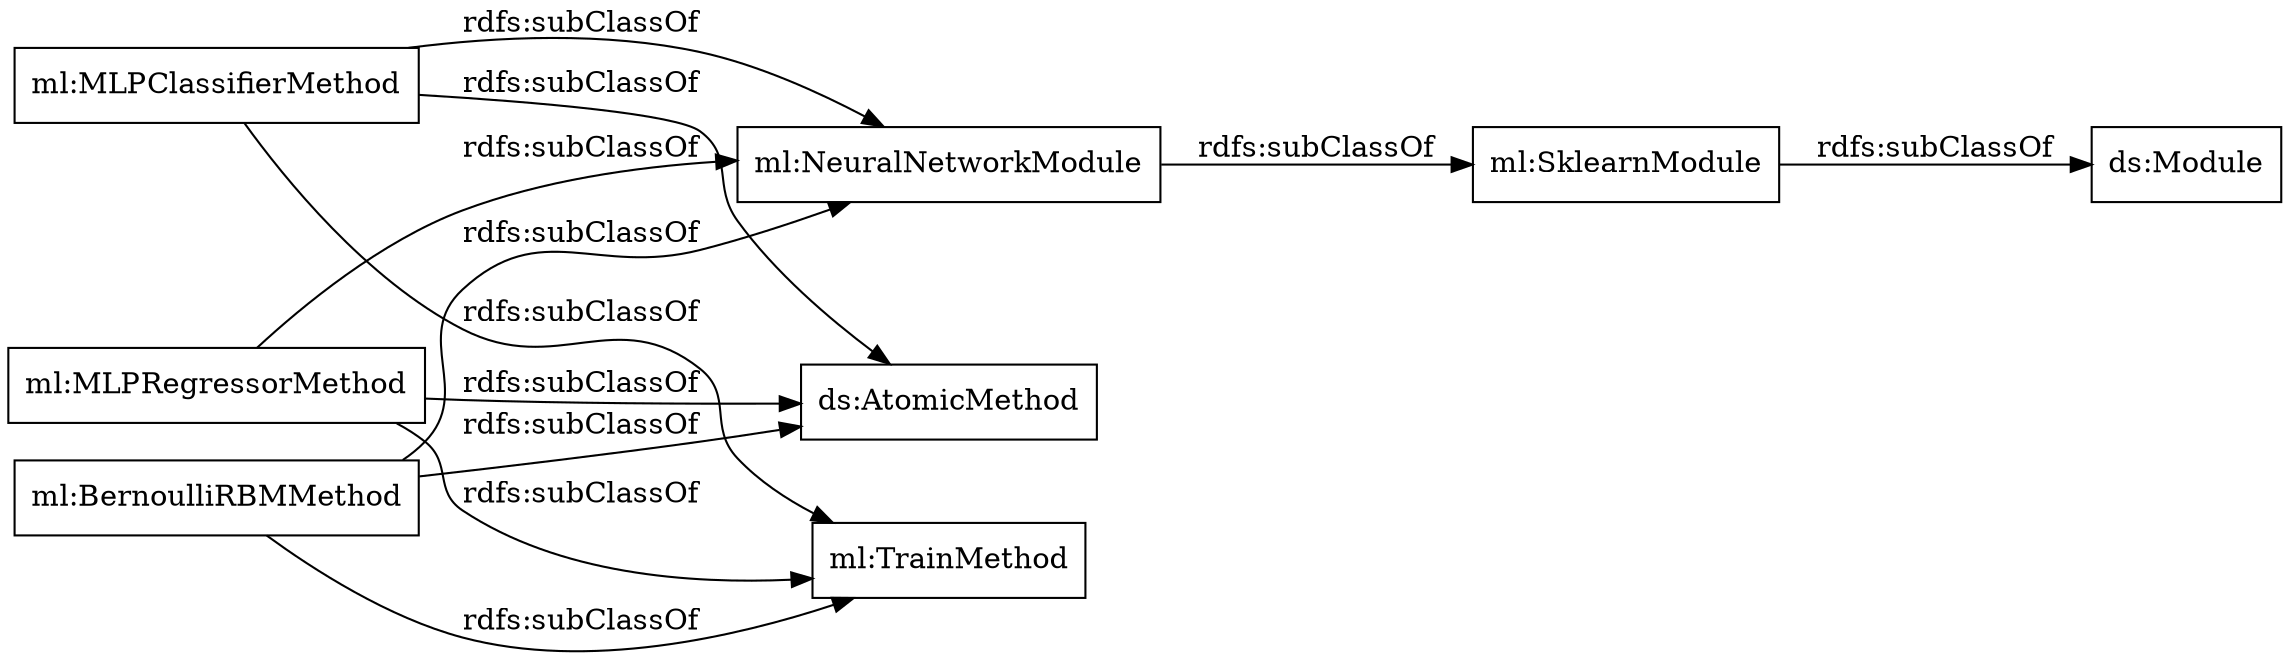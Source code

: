 digraph ar2dtool_diagram { 
rankdir=LR;
size="1000"
node [shape = rectangle, color="black"]; "ml:MLPRegressorMethod" "ml:MLPClassifierMethod" "ml:BernoulliRBMMethod" "ml:NeuralNetworkModule" "ml:SklearnModule" ; /*classes style*/
	"ml:SklearnModule" -> "ds:Module" [ label = "rdfs:subClassOf" ];
	"ml:MLPRegressorMethod" -> "ml:TrainMethod" [ label = "rdfs:subClassOf" ];
	"ml:MLPRegressorMethod" -> "ml:NeuralNetworkModule" [ label = "rdfs:subClassOf" ];
	"ml:MLPRegressorMethod" -> "ds:AtomicMethod" [ label = "rdfs:subClassOf" ];
	"ml:BernoulliRBMMethod" -> "ml:TrainMethod" [ label = "rdfs:subClassOf" ];
	"ml:BernoulliRBMMethod" -> "ml:NeuralNetworkModule" [ label = "rdfs:subClassOf" ];
	"ml:BernoulliRBMMethod" -> "ds:AtomicMethod" [ label = "rdfs:subClassOf" ];
	"ml:NeuralNetworkModule" -> "ml:SklearnModule" [ label = "rdfs:subClassOf" ];
	"ml:MLPClassifierMethod" -> "ml:TrainMethod" [ label = "rdfs:subClassOf" ];
	"ml:MLPClassifierMethod" -> "ml:NeuralNetworkModule" [ label = "rdfs:subClassOf" ];
	"ml:MLPClassifierMethod" -> "ds:AtomicMethod" [ label = "rdfs:subClassOf" ];

}
